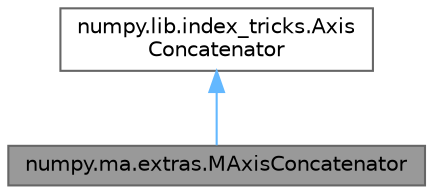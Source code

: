 digraph "numpy.ma.extras.MAxisConcatenator"
{
 // LATEX_PDF_SIZE
  bgcolor="transparent";
  edge [fontname=Helvetica,fontsize=10,labelfontname=Helvetica,labelfontsize=10];
  node [fontname=Helvetica,fontsize=10,shape=box,height=0.2,width=0.4];
  Node1 [id="Node000001",label="numpy.ma.extras.MAxisConcatenator",height=0.2,width=0.4,color="gray40", fillcolor="grey60", style="filled", fontcolor="black",tooltip=" "];
  Node2 -> Node1 [id="edge1_Node000001_Node000002",dir="back",color="steelblue1",style="solid",tooltip=" "];
  Node2 [id="Node000002",label="numpy.lib.index_tricks.Axis\lConcatenator",height=0.2,width=0.4,color="gray40", fillcolor="white", style="filled",URL="$db/d79/classnumpy_1_1lib_1_1index__tricks_1_1AxisConcatenator.html",tooltip=" "];
}
